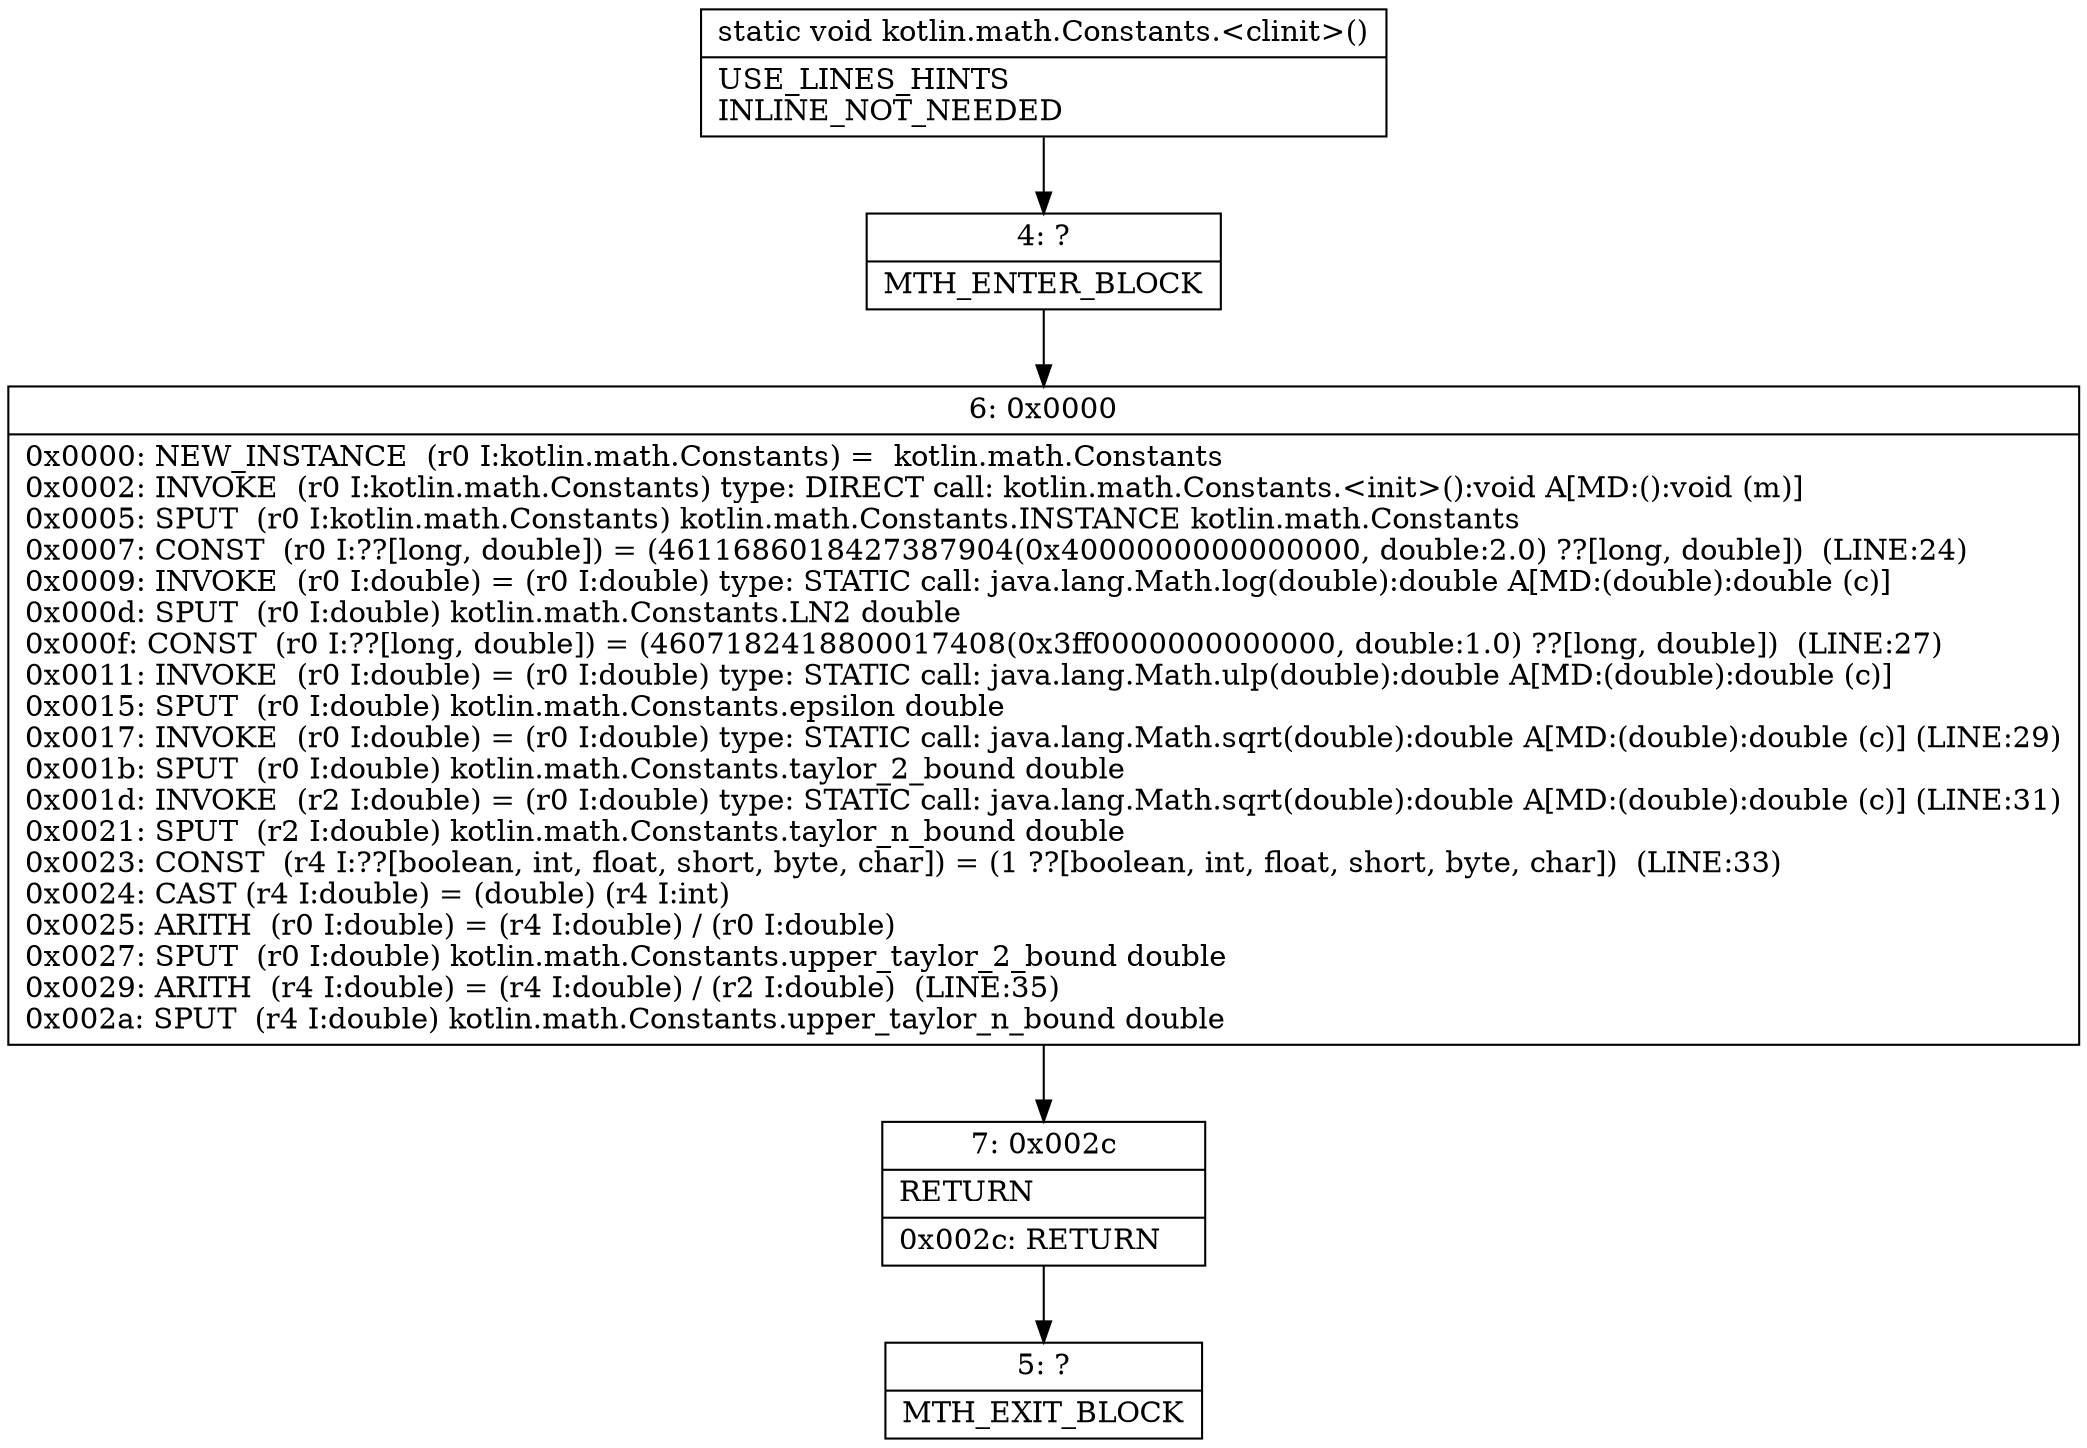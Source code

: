 digraph "CFG forkotlin.math.Constants.\<clinit\>()V" {
Node_4 [shape=record,label="{4\:\ ?|MTH_ENTER_BLOCK\l}"];
Node_6 [shape=record,label="{6\:\ 0x0000|0x0000: NEW_INSTANCE  (r0 I:kotlin.math.Constants) =  kotlin.math.Constants \l0x0002: INVOKE  (r0 I:kotlin.math.Constants) type: DIRECT call: kotlin.math.Constants.\<init\>():void A[MD:():void (m)]\l0x0005: SPUT  (r0 I:kotlin.math.Constants) kotlin.math.Constants.INSTANCE kotlin.math.Constants \l0x0007: CONST  (r0 I:??[long, double]) = (4611686018427387904(0x4000000000000000, double:2.0) ??[long, double])  (LINE:24)\l0x0009: INVOKE  (r0 I:double) = (r0 I:double) type: STATIC call: java.lang.Math.log(double):double A[MD:(double):double (c)]\l0x000d: SPUT  (r0 I:double) kotlin.math.Constants.LN2 double \l0x000f: CONST  (r0 I:??[long, double]) = (4607182418800017408(0x3ff0000000000000, double:1.0) ??[long, double])  (LINE:27)\l0x0011: INVOKE  (r0 I:double) = (r0 I:double) type: STATIC call: java.lang.Math.ulp(double):double A[MD:(double):double (c)]\l0x0015: SPUT  (r0 I:double) kotlin.math.Constants.epsilon double \l0x0017: INVOKE  (r0 I:double) = (r0 I:double) type: STATIC call: java.lang.Math.sqrt(double):double A[MD:(double):double (c)] (LINE:29)\l0x001b: SPUT  (r0 I:double) kotlin.math.Constants.taylor_2_bound double \l0x001d: INVOKE  (r2 I:double) = (r0 I:double) type: STATIC call: java.lang.Math.sqrt(double):double A[MD:(double):double (c)] (LINE:31)\l0x0021: SPUT  (r2 I:double) kotlin.math.Constants.taylor_n_bound double \l0x0023: CONST  (r4 I:??[boolean, int, float, short, byte, char]) = (1 ??[boolean, int, float, short, byte, char])  (LINE:33)\l0x0024: CAST (r4 I:double) = (double) (r4 I:int) \l0x0025: ARITH  (r0 I:double) = (r4 I:double) \/ (r0 I:double) \l0x0027: SPUT  (r0 I:double) kotlin.math.Constants.upper_taylor_2_bound double \l0x0029: ARITH  (r4 I:double) = (r4 I:double) \/ (r2 I:double)  (LINE:35)\l0x002a: SPUT  (r4 I:double) kotlin.math.Constants.upper_taylor_n_bound double \l}"];
Node_7 [shape=record,label="{7\:\ 0x002c|RETURN\l|0x002c: RETURN   \l}"];
Node_5 [shape=record,label="{5\:\ ?|MTH_EXIT_BLOCK\l}"];
MethodNode[shape=record,label="{static void kotlin.math.Constants.\<clinit\>()  | USE_LINES_HINTS\lINLINE_NOT_NEEDED\l}"];
MethodNode -> Node_4;Node_4 -> Node_6;
Node_6 -> Node_7;
Node_7 -> Node_5;
}

